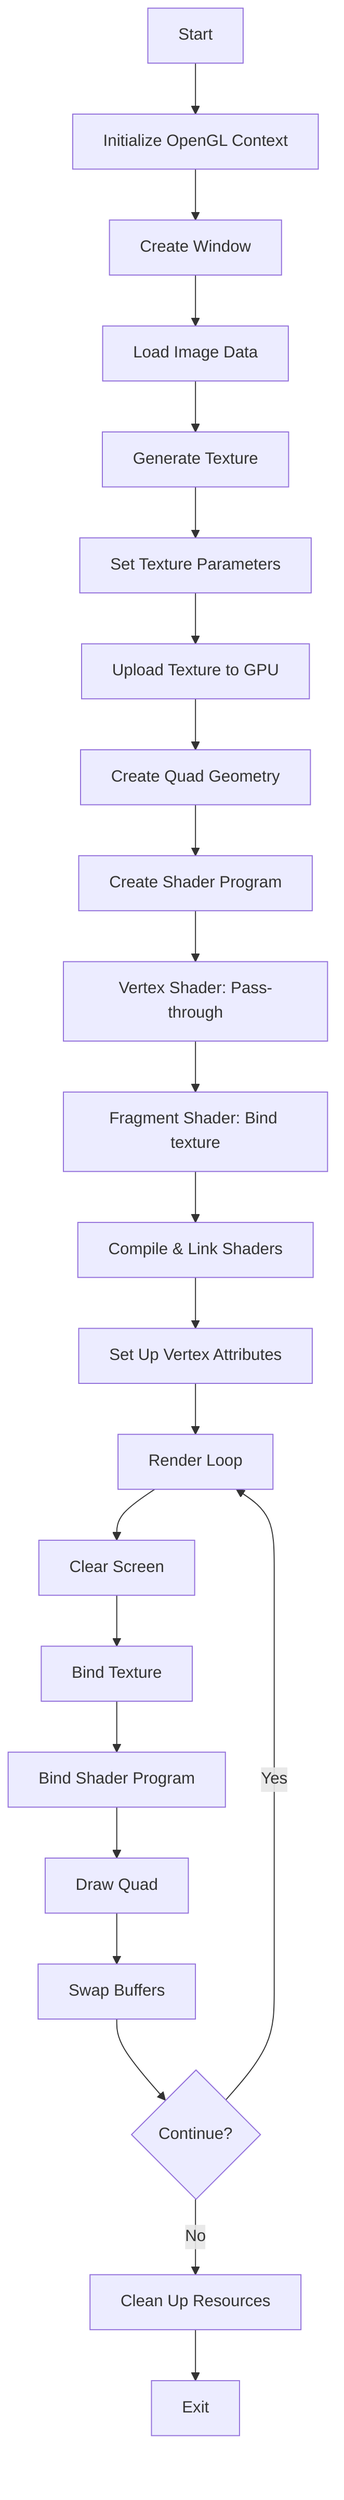 flowchart TD
    A[Start] --> B[Initialize OpenGL Context]
    B --> C[Create Window]
    C --> D[Load Image Data]
    D --> E[Generate Texture]
    E --> F[Set Texture Parameters]
    F --> G[Upload Texture to GPU]
    G --> H[Create Quad Geometry]
    H --> I[Create Shader Program]
    I --> J[Vertex Shader: Pass-through]
    J --> K[Fragment Shader: Bind texture]
    K --> L[Compile & Link Shaders]
    L --> M[Set Up Vertex Attributes]
    M --> N[Render Loop]
    N --> O[Clear Screen]
    O --> P[Bind Texture]
    P --> Q[Bind Shader Program]
    Q --> R[Draw Quad]
    R --> S[Swap Buffers]
    S --> T{Continue?}
    T --> |Yes| N
    T --> |No| U[Clean Up Resources]
    U --> V[Exit]